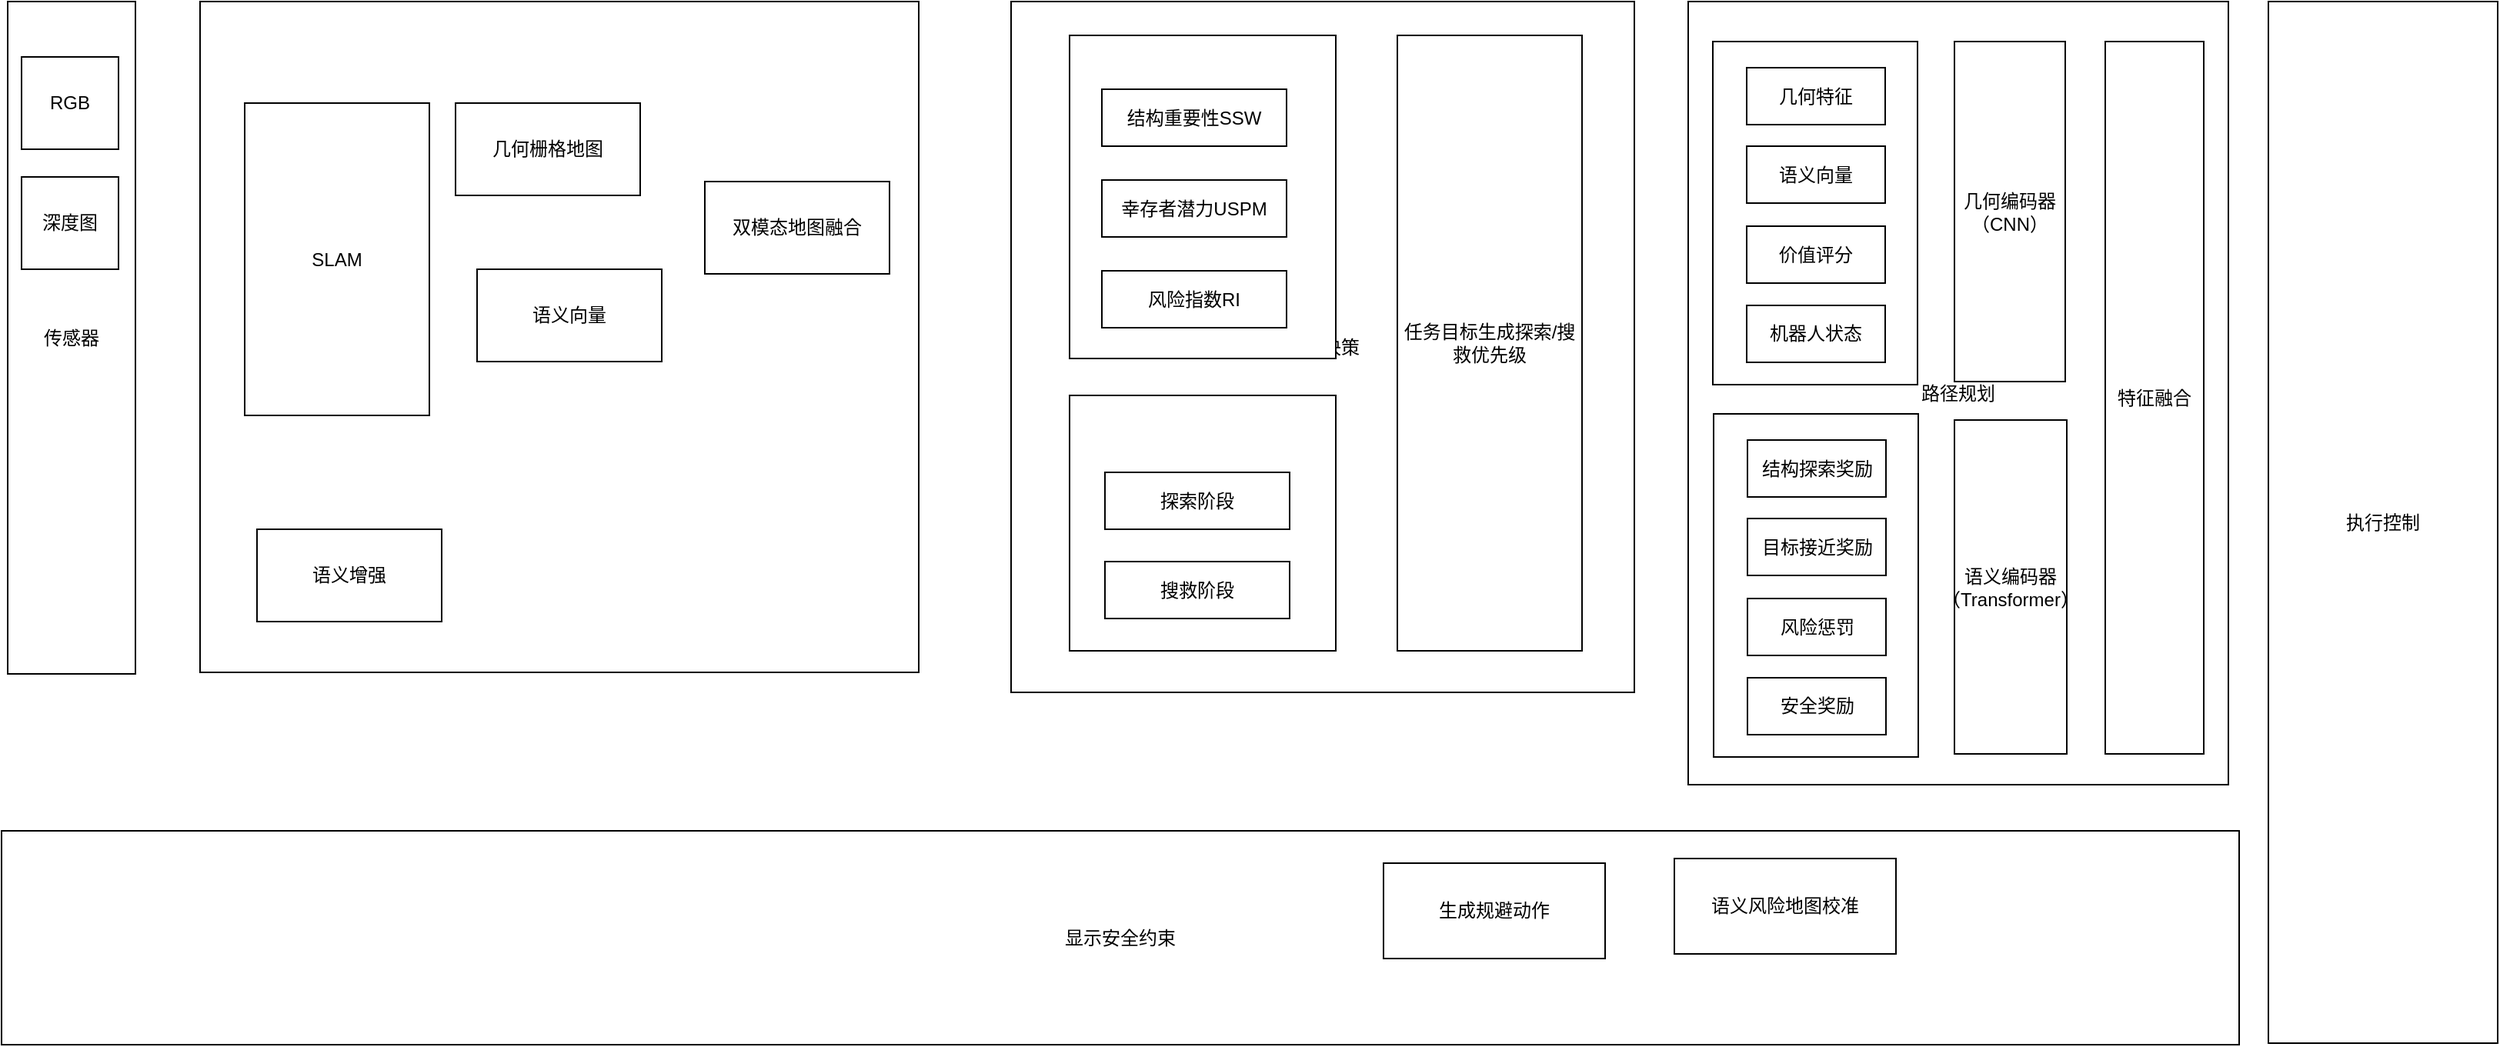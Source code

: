<mxfile version="26.2.13">
  <diagram name="第 1 页" id="hcM3pxMRn5J36v_k0EG8">
    <mxGraphModel dx="2060" dy="1146" grid="0" gridSize="10" guides="1" tooltips="1" connect="1" arrows="1" fold="1" page="1" pageScale="1" pageWidth="1654" pageHeight="1169" math="0" shadow="0">
      <root>
        <mxCell id="0" />
        <mxCell id="1" parent="0" />
        <mxCell id="WpFYKBySPFAZ0uOc6NMJ-3" value="传感器" style="rounded=0;whiteSpace=wrap;html=1;" vertex="1" parent="1">
          <mxGeometry x="16" y="244" width="83" height="437" as="geometry" />
        </mxCell>
        <mxCell id="WpFYKBySPFAZ0uOc6NMJ-4" value="环境感知" style="rounded=0;whiteSpace=wrap;html=1;" vertex="1" parent="1">
          <mxGeometry x="141" y="244" width="467" height="436" as="geometry" />
        </mxCell>
        <mxCell id="WpFYKBySPFAZ0uOc6NMJ-5" value="任务决策" style="rounded=0;whiteSpace=wrap;html=1;" vertex="1" parent="1">
          <mxGeometry x="668" y="244" width="405" height="449" as="geometry" />
        </mxCell>
        <mxCell id="WpFYKBySPFAZ0uOc6NMJ-6" value="路径规划" style="rounded=0;whiteSpace=wrap;html=1;" vertex="1" parent="1">
          <mxGeometry x="1108" y="244" width="351" height="509" as="geometry" />
        </mxCell>
        <mxCell id="WpFYKBySPFAZ0uOc6NMJ-7" value="执行控制" style="rounded=0;whiteSpace=wrap;html=1;" vertex="1" parent="1">
          <mxGeometry x="1485" y="244" width="149" height="677" as="geometry" />
        </mxCell>
        <mxCell id="WpFYKBySPFAZ0uOc6NMJ-8" value="SLAM" style="rounded=0;whiteSpace=wrap;html=1;" vertex="1" parent="1">
          <mxGeometry x="170" y="310" width="120" height="203" as="geometry" />
        </mxCell>
        <mxCell id="WpFYKBySPFAZ0uOc6NMJ-10" value="语义增强" style="rounded=0;whiteSpace=wrap;html=1;" vertex="1" parent="1">
          <mxGeometry x="178" y="587" width="120" height="60" as="geometry" />
        </mxCell>
        <mxCell id="WpFYKBySPFAZ0uOc6NMJ-11" value="几何栅格地图" style="rounded=0;whiteSpace=wrap;html=1;" vertex="1" parent="1">
          <mxGeometry x="307" y="310" width="120" height="60" as="geometry" />
        </mxCell>
        <mxCell id="WpFYKBySPFAZ0uOc6NMJ-12" value="语义向量" style="rounded=0;whiteSpace=wrap;html=1;" vertex="1" parent="1">
          <mxGeometry x="321" y="418" width="120" height="60" as="geometry" />
        </mxCell>
        <mxCell id="WpFYKBySPFAZ0uOc6NMJ-13" value="双模态地图融合" style="rounded=0;whiteSpace=wrap;html=1;" vertex="1" parent="1">
          <mxGeometry x="469" y="361" width="120" height="60" as="geometry" />
        </mxCell>
        <mxCell id="WpFYKBySPFAZ0uOc6NMJ-20" value="" style="rounded=0;whiteSpace=wrap;html=1;" vertex="1" parent="1">
          <mxGeometry x="706" y="266" width="173" height="210" as="geometry" />
        </mxCell>
        <mxCell id="WpFYKBySPFAZ0uOc6NMJ-14" value="结构重要性SSW" style="rounded=0;whiteSpace=wrap;html=1;" vertex="1" parent="1">
          <mxGeometry x="727" y="301" width="120" height="37" as="geometry" />
        </mxCell>
        <mxCell id="WpFYKBySPFAZ0uOc6NMJ-15" value="幸存者潜力USPM" style="rounded=0;whiteSpace=wrap;html=1;" vertex="1" parent="1">
          <mxGeometry x="727" y="360" width="120" height="37" as="geometry" />
        </mxCell>
        <mxCell id="WpFYKBySPFAZ0uOc6NMJ-16" value="风险指数RI" style="rounded=0;whiteSpace=wrap;html=1;" vertex="1" parent="1">
          <mxGeometry x="727" y="419" width="120" height="37" as="geometry" />
        </mxCell>
        <mxCell id="WpFYKBySPFAZ0uOc6NMJ-17" value="" style="rounded=0;whiteSpace=wrap;html=1;" vertex="1" parent="1">
          <mxGeometry x="706" y="500" width="173" height="166" as="geometry" />
        </mxCell>
        <mxCell id="WpFYKBySPFAZ0uOc6NMJ-18" value="任务目标生成探索/搜救优先级" style="rounded=0;whiteSpace=wrap;html=1;" vertex="1" parent="1">
          <mxGeometry x="919" y="266" width="120" height="400" as="geometry" />
        </mxCell>
        <mxCell id="WpFYKBySPFAZ0uOc6NMJ-21" value="探索阶段" style="rounded=0;whiteSpace=wrap;html=1;" vertex="1" parent="1">
          <mxGeometry x="729" y="550" width="120" height="37" as="geometry" />
        </mxCell>
        <mxCell id="WpFYKBySPFAZ0uOc6NMJ-22" value="搜救阶段" style="rounded=0;whiteSpace=wrap;html=1;" vertex="1" parent="1">
          <mxGeometry x="729" y="608" width="120" height="37" as="geometry" />
        </mxCell>
        <mxCell id="WpFYKBySPFAZ0uOc6NMJ-23" value="" style="rounded=0;whiteSpace=wrap;html=1;" vertex="1" parent="1">
          <mxGeometry x="1124" y="270" width="133" height="223" as="geometry" />
        </mxCell>
        <mxCell id="WpFYKBySPFAZ0uOc6NMJ-24" value="几何编码器（CNN）" style="rounded=0;whiteSpace=wrap;html=1;" vertex="1" parent="1">
          <mxGeometry x="1281" y="270" width="72" height="221" as="geometry" />
        </mxCell>
        <mxCell id="WpFYKBySPFAZ0uOc6NMJ-25" value="语义编码器（Transformer）" style="rounded=0;whiteSpace=wrap;html=1;" vertex="1" parent="1">
          <mxGeometry x="1281" y="516" width="73" height="217" as="geometry" />
        </mxCell>
        <mxCell id="WpFYKBySPFAZ0uOc6NMJ-26" value="显示安全约束" style="rounded=0;whiteSpace=wrap;html=1;" vertex="1" parent="1">
          <mxGeometry x="12" y="783" width="1454" height="139" as="geometry" />
        </mxCell>
        <mxCell id="WpFYKBySPFAZ0uOc6NMJ-27" value="RGB" style="rounded=0;whiteSpace=wrap;html=1;" vertex="1" parent="1">
          <mxGeometry x="25" y="280" width="63" height="60" as="geometry" />
        </mxCell>
        <mxCell id="WpFYKBySPFAZ0uOc6NMJ-29" value="深度图" style="rounded=0;whiteSpace=wrap;html=1;" vertex="1" parent="1">
          <mxGeometry x="25" y="358" width="63" height="60" as="geometry" />
        </mxCell>
        <mxCell id="WpFYKBySPFAZ0uOc6NMJ-30" value="生成规避动作" style="rounded=0;whiteSpace=wrap;html=1;" vertex="1" parent="1">
          <mxGeometry x="910" y="804" width="144" height="62" as="geometry" />
        </mxCell>
        <mxCell id="WpFYKBySPFAZ0uOc6NMJ-32" value="语义风险地图校准" style="rounded=0;whiteSpace=wrap;html=1;" vertex="1" parent="1">
          <mxGeometry x="1099" y="801" width="144" height="62" as="geometry" />
        </mxCell>
        <mxCell id="WpFYKBySPFAZ0uOc6NMJ-34" value="几何特征" style="rounded=0;whiteSpace=wrap;html=1;" vertex="1" parent="1">
          <mxGeometry x="1146" y="287" width="90" height="37" as="geometry" />
        </mxCell>
        <mxCell id="WpFYKBySPFAZ0uOc6NMJ-36" value="语义向量" style="rounded=0;whiteSpace=wrap;html=1;" vertex="1" parent="1">
          <mxGeometry x="1146" y="338" width="90" height="37" as="geometry" />
        </mxCell>
        <mxCell id="WpFYKBySPFAZ0uOc6NMJ-37" value="价值评分" style="rounded=0;whiteSpace=wrap;html=1;" vertex="1" parent="1">
          <mxGeometry x="1146" y="390" width="90" height="37" as="geometry" />
        </mxCell>
        <mxCell id="WpFYKBySPFAZ0uOc6NMJ-38" value="机器人状态" style="rounded=0;whiteSpace=wrap;html=1;" vertex="1" parent="1">
          <mxGeometry x="1146" y="441.5" width="90" height="37" as="geometry" />
        </mxCell>
        <mxCell id="WpFYKBySPFAZ0uOc6NMJ-39" value="" style="rounded=0;whiteSpace=wrap;html=1;" vertex="1" parent="1">
          <mxGeometry x="1124.5" y="512" width="133" height="223" as="geometry" />
        </mxCell>
        <mxCell id="WpFYKBySPFAZ0uOc6NMJ-40" value="结构探索奖励" style="rounded=0;whiteSpace=wrap;html=1;" vertex="1" parent="1">
          <mxGeometry x="1146.5" y="529" width="90" height="37" as="geometry" />
        </mxCell>
        <mxCell id="WpFYKBySPFAZ0uOc6NMJ-41" value="目标接近奖励" style="rounded=0;whiteSpace=wrap;html=1;" vertex="1" parent="1">
          <mxGeometry x="1146.5" y="580" width="90" height="37" as="geometry" />
        </mxCell>
        <mxCell id="WpFYKBySPFAZ0uOc6NMJ-42" value="风险惩罚" style="rounded=0;whiteSpace=wrap;html=1;" vertex="1" parent="1">
          <mxGeometry x="1146.5" y="632" width="90" height="37" as="geometry" />
        </mxCell>
        <mxCell id="WpFYKBySPFAZ0uOc6NMJ-43" value="安全奖励" style="rounded=0;whiteSpace=wrap;html=1;" vertex="1" parent="1">
          <mxGeometry x="1146.5" y="683.5" width="90" height="37" as="geometry" />
        </mxCell>
        <mxCell id="WpFYKBySPFAZ0uOc6NMJ-44" value="特征融合" style="rounded=0;whiteSpace=wrap;html=1;" vertex="1" parent="1">
          <mxGeometry x="1379" y="270" width="64" height="463" as="geometry" />
        </mxCell>
      </root>
    </mxGraphModel>
  </diagram>
</mxfile>
